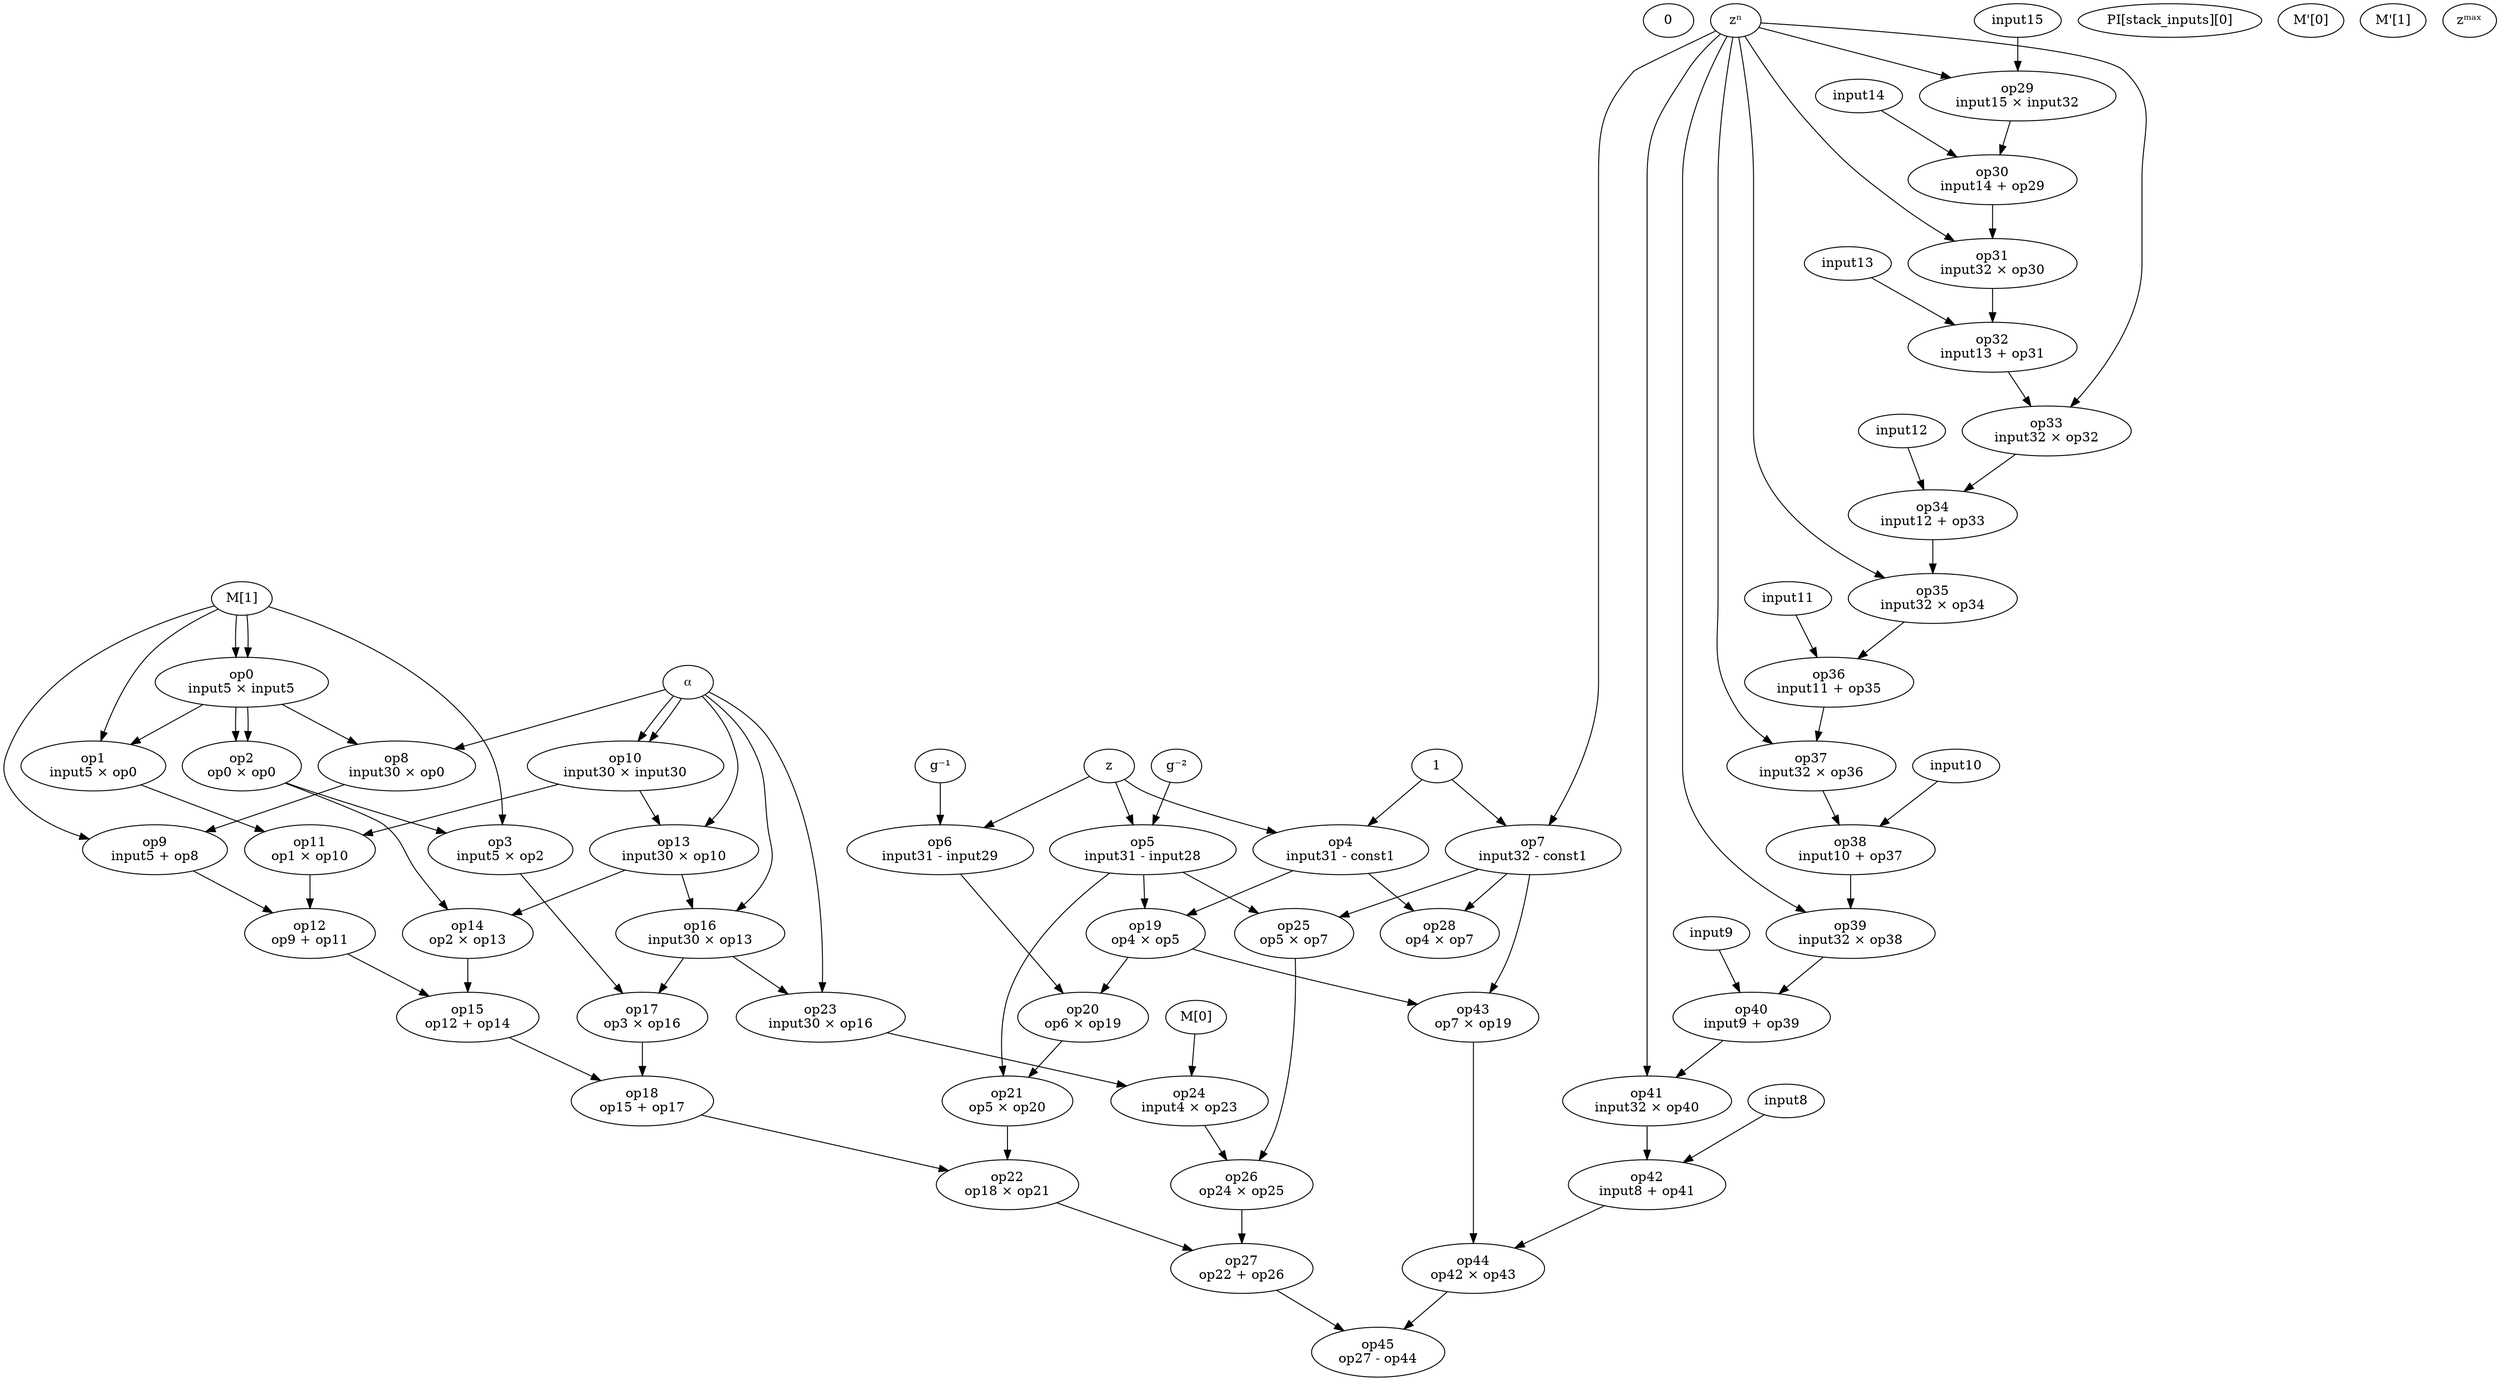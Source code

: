 digraph G {
const0 [label="0"]
const1 [label="1"]
input0 [label="PI[stack_inputs][0]"]
input4 [label="M[0]"]
input5 [label="M[1]"]
input16 [label="M'[0]"]
input17 [label="M'[1]"]
input28 [label="g⁻²"]
input29 [label="g⁻¹"]
input30 [label="⍺"]
input31 [label="z"]
input32 [label="zⁿ"]
input33 [label="zᵐᵃˣ"]
op0 [label="op0\ninput5 × input5"]
input5 -> op0
input5 -> op0
op1 [label="op1\ninput5 × op0"]
input5 -> op1
op0 -> op1
op2 [label="op2\nop0 × op0"]
op0 -> op2
op0 -> op2
op3 [label="op3\ninput5 × op2"]
input5 -> op3
op2 -> op3
op4 [label="op4\ninput31 - const1"]
input31 -> op4
const1 -> op4
op5 [label="op5\ninput31 - input28"]
input31 -> op5
input28 -> op5
op6 [label="op6\ninput31 - input29"]
input31 -> op6
input29 -> op6
op7 [label="op7\ninput32 - const1"]
input32 -> op7
const1 -> op7
op8 [label="op8\ninput30 × op0"]
input30 -> op8
op0 -> op8
op9 [label="op9\ninput5 + op8"]
input5 -> op9
op8 -> op9
op10 [label="op10\ninput30 × input30"]
input30 -> op10
input30 -> op10
op11 [label="op11\nop1 × op10"]
op1 -> op11
op10 -> op11
op12 [label="op12\nop9 + op11"]
op9 -> op12
op11 -> op12
op13 [label="op13\ninput30 × op10"]
input30 -> op13
op10 -> op13
op14 [label="op14\nop2 × op13"]
op2 -> op14
op13 -> op14
op15 [label="op15\nop12 + op14"]
op12 -> op15
op14 -> op15
op16 [label="op16\ninput30 × op13"]
input30 -> op16
op13 -> op16
op17 [label="op17\nop3 × op16"]
op3 -> op17
op16 -> op17
op18 [label="op18\nop15 + op17"]
op15 -> op18
op17 -> op18
op19 [label="op19\nop4 × op5"]
op4 -> op19
op5 -> op19
op20 [label="op20\nop6 × op19"]
op6 -> op20
op19 -> op20
op21 [label="op21\nop5 × op20"]
op5 -> op21
op20 -> op21
op22 [label="op22\nop18 × op21"]
op18 -> op22
op21 -> op22
op23 [label="op23\ninput30 × op16"]
input30 -> op23
op16 -> op23
op24 [label="op24\ninput4 × op23"]
input4 -> op24
op23 -> op24
op25 [label="op25\nop5 × op7"]
op5 -> op25
op7 -> op25
op26 [label="op26\nop24 × op25"]
op24 -> op26
op25 -> op26
op27 [label="op27\nop22 + op26"]
op22 -> op27
op26 -> op27
op28 [label="op28\nop4 × op7"]
op4 -> op28
op7 -> op28
op29 [label="op29\ninput15 × input32"]
input15 -> op29
input32 -> op29
op30 [label="op30\ninput14 + op29"]
input14 -> op30
op29 -> op30
op31 [label="op31\ninput32 × op30"]
input32 -> op31
op30 -> op31
op32 [label="op32\ninput13 + op31"]
input13 -> op32
op31 -> op32
op33 [label="op33\ninput32 × op32"]
input32 -> op33
op32 -> op33
op34 [label="op34\ninput12 + op33"]
input12 -> op34
op33 -> op34
op35 [label="op35\ninput32 × op34"]
input32 -> op35
op34 -> op35
op36 [label="op36\ninput11 + op35"]
input11 -> op36
op35 -> op36
op37 [label="op37\ninput32 × op36"]
input32 -> op37
op36 -> op37
op38 [label="op38\ninput10 + op37"]
input10 -> op38
op37 -> op38
op39 [label="op39\ninput32 × op38"]
input32 -> op39
op38 -> op39
op40 [label="op40\ninput9 + op39"]
input9 -> op40
op39 -> op40
op41 [label="op41\ninput32 × op40"]
input32 -> op41
op40 -> op41
op42 [label="op42\ninput8 + op41"]
input8 -> op42
op41 -> op42
op43 [label="op43\nop7 × op19"]
op7 -> op43
op19 -> op43
op44 [label="op44\nop42 × op43"]
op42 -> op44
op43 -> op44
op45 [label="op45\nop27 - op44"]
op27 -> op45
op44 -> op45
}
